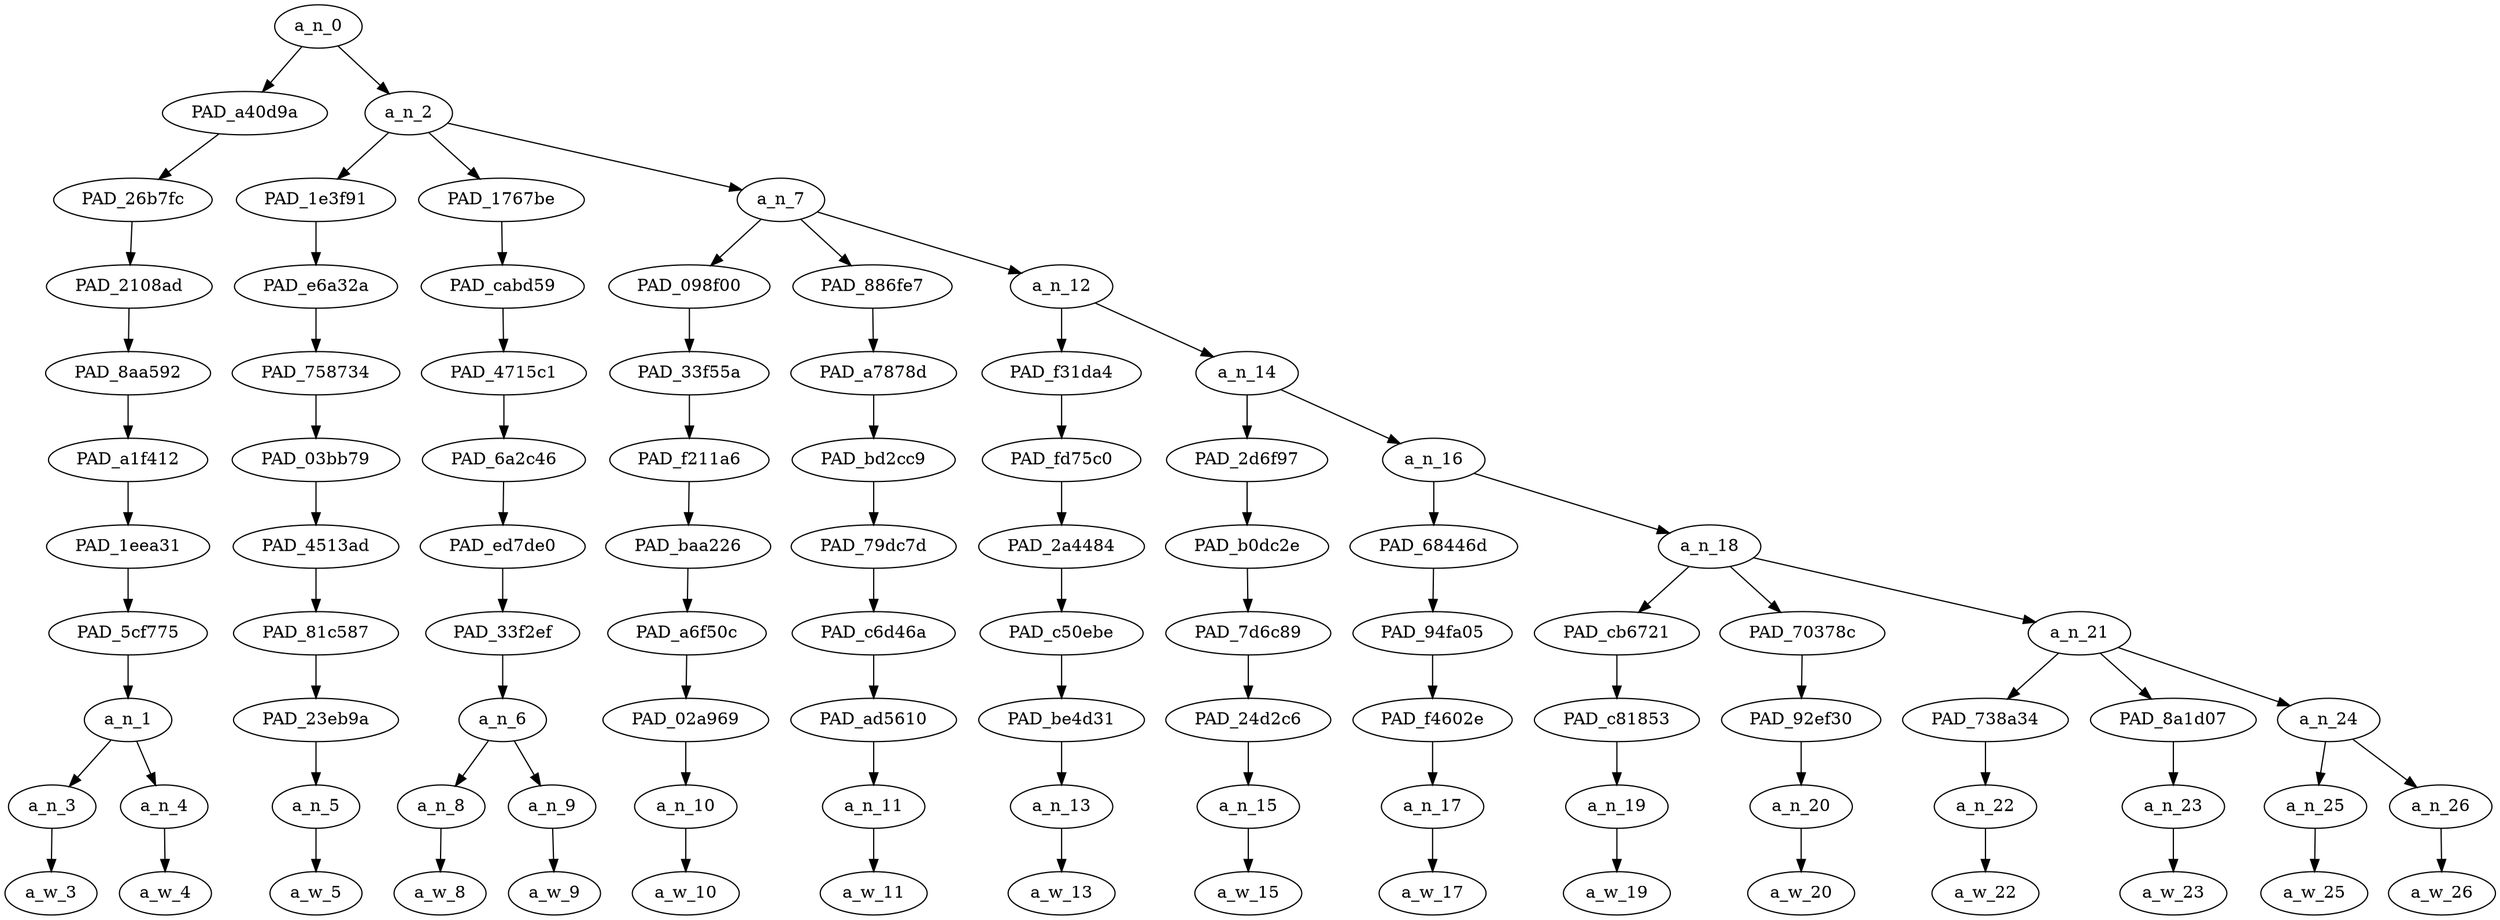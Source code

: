 strict digraph "" {
	a_n_0	[div_dir=1,
		index=0,
		level=10,
		pos="2.2249228395061733,10!",
		text_span="[0, 1, 2, 3, 4, 5, 6, 7, 8, 9, 10, 11, 12, 13, 14, 15]",
		value=1.00000003];
	PAD_a40d9a	[div_dir=1,
		index=0,
		level=9,
		pos="0.5,9!",
		text_span="[0, 1]",
		value=0.49340712];
	a_n_0 -> PAD_a40d9a;
	a_n_2	[div_dir=1,
		index=1,
		level=9,
		pos="3.949845679012346,9!",
		text_span="[2, 3, 4, 5, 6, 7, 8, 9, 10, 11, 12, 13, 14, 15]",
		value=0.50649350];
	a_n_0 -> a_n_2;
	PAD_26b7fc	[div_dir=1,
		index=0,
		level=8,
		pos="0.5,8!",
		text_span="[0, 1]",
		value=0.49340712];
	PAD_a40d9a -> PAD_26b7fc;
	PAD_2108ad	[div_dir=1,
		index=0,
		level=7,
		pos="0.5,7!",
		text_span="[0, 1]",
		value=0.49340712];
	PAD_26b7fc -> PAD_2108ad;
	PAD_8aa592	[div_dir=1,
		index=0,
		level=6,
		pos="0.5,6!",
		text_span="[0, 1]",
		value=0.49340712];
	PAD_2108ad -> PAD_8aa592;
	PAD_a1f412	[div_dir=1,
		index=0,
		level=5,
		pos="0.5,5!",
		text_span="[0, 1]",
		value=0.49340712];
	PAD_8aa592 -> PAD_a1f412;
	PAD_1eea31	[div_dir=1,
		index=0,
		level=4,
		pos="0.5,4!",
		text_span="[0, 1]",
		value=0.49340712];
	PAD_a1f412 -> PAD_1eea31;
	PAD_5cf775	[div_dir=1,
		index=0,
		level=3,
		pos="0.5,3!",
		text_span="[0, 1]",
		value=0.49340712];
	PAD_1eea31 -> PAD_5cf775;
	a_n_1	[div_dir=1,
		index=0,
		level=2,
		pos="0.5,2!",
		text_span="[0, 1]",
		value=0.49340712];
	PAD_5cf775 -> a_n_1;
	a_n_3	[div_dir=-1,
		index=0,
		level=1,
		pos="0.0,1!",
		text_span="[0]",
		value=0.07303637];
	a_n_1 -> a_n_3;
	a_n_4	[div_dir=1,
		index=1,
		level=1,
		pos="1.0,1!",
		text_span="[1]",
		value=0.42032768];
	a_n_1 -> a_n_4;
	a_w_3	[div_dir=0,
		index=0,
		level=0,
		pos="0,0!",
		text_span="[0]",
		value=you];
	a_n_3 -> a_w_3;
	a_w_4	[div_dir=0,
		index=1,
		level=0,
		pos="1,0!",
		text_span="[1]",
		value=niggas];
	a_n_4 -> a_w_4;
	PAD_1e3f91	[div_dir=1,
		index=1,
		level=8,
		pos="2.0,8!",
		text_span="[2]",
		value=0.04601498];
	a_n_2 -> PAD_1e3f91;
	PAD_1767be	[div_dir=-1,
		index=2,
		level=8,
		pos="3.5,8!",
		text_span="[3, 4]",
		value=0.11412820];
	a_n_2 -> PAD_1767be;
	a_n_7	[div_dir=1,
		index=3,
		level=8,
		pos="6.349537037037037,8!",
		text_span="[5, 6, 7, 8, 9, 10, 11, 12, 13, 14, 15]",
		value=0.34626061];
	a_n_2 -> a_n_7;
	PAD_e6a32a	[div_dir=1,
		index=1,
		level=7,
		pos="2.0,7!",
		text_span="[2]",
		value=0.04601498];
	PAD_1e3f91 -> PAD_e6a32a;
	PAD_758734	[div_dir=1,
		index=1,
		level=6,
		pos="2.0,6!",
		text_span="[2]",
		value=0.04601498];
	PAD_e6a32a -> PAD_758734;
	PAD_03bb79	[div_dir=1,
		index=1,
		level=5,
		pos="2.0,5!",
		text_span="[2]",
		value=0.04601498];
	PAD_758734 -> PAD_03bb79;
	PAD_4513ad	[div_dir=1,
		index=1,
		level=4,
		pos="2.0,4!",
		text_span="[2]",
		value=0.04601498];
	PAD_03bb79 -> PAD_4513ad;
	PAD_81c587	[div_dir=1,
		index=1,
		level=3,
		pos="2.0,3!",
		text_span="[2]",
		value=0.04601498];
	PAD_4513ad -> PAD_81c587;
	PAD_23eb9a	[div_dir=1,
		index=1,
		level=2,
		pos="2.0,2!",
		text_span="[2]",
		value=0.04601498];
	PAD_81c587 -> PAD_23eb9a;
	a_n_5	[div_dir=1,
		index=2,
		level=1,
		pos="2.0,1!",
		text_span="[2]",
		value=0.04601498];
	PAD_23eb9a -> a_n_5;
	a_w_5	[div_dir=0,
		index=2,
		level=0,
		pos="2,0!",
		text_span="[2]",
		value=is];
	a_n_5 -> a_w_5;
	PAD_cabd59	[div_dir=-1,
		index=2,
		level=7,
		pos="3.5,7!",
		text_span="[3, 4]",
		value=0.11412820];
	PAD_1767be -> PAD_cabd59;
	PAD_4715c1	[div_dir=-1,
		index=2,
		level=6,
		pos="3.5,6!",
		text_span="[3, 4]",
		value=0.11412820];
	PAD_cabd59 -> PAD_4715c1;
	PAD_6a2c46	[div_dir=-1,
		index=2,
		level=5,
		pos="3.5,5!",
		text_span="[3, 4]",
		value=0.11412820];
	PAD_4715c1 -> PAD_6a2c46;
	PAD_ed7de0	[div_dir=-1,
		index=2,
		level=4,
		pos="3.5,4!",
		text_span="[3, 4]",
		value=0.11412820];
	PAD_6a2c46 -> PAD_ed7de0;
	PAD_33f2ef	[div_dir=-1,
		index=2,
		level=3,
		pos="3.5,3!",
		text_span="[3, 4]",
		value=0.11412820];
	PAD_ed7de0 -> PAD_33f2ef;
	a_n_6	[div_dir=-1,
		index=2,
		level=2,
		pos="3.5,2!",
		text_span="[3, 4]",
		value=0.11412820];
	PAD_33f2ef -> a_n_6;
	a_n_8	[div_dir=-1,
		index=3,
		level=1,
		pos="3.0,1!",
		text_span="[3]",
		value=0.05738592];
	a_n_6 -> a_n_8;
	a_n_9	[div_dir=1,
		index=4,
		level=1,
		pos="4.0,1!",
		text_span="[4]",
		value=0.05673557];
	a_n_6 -> a_n_9;
	a_w_8	[div_dir=0,
		index=3,
		level=0,
		pos="3,0!",
		text_span="[3]",
		value=fake];
	a_n_8 -> a_w_8;
	a_w_9	[div_dir=0,
		index=4,
		level=0,
		pos="4,0!",
		text_span="[4]",
		value=asl];
	a_n_9 -> a_w_9;
	PAD_098f00	[div_dir=1,
		index=3,
		level=7,
		pos="5.0,7!",
		text_span="[5]",
		value=0.02299051];
	a_n_7 -> PAD_098f00;
	PAD_886fe7	[div_dir=-1,
		index=4,
		level=7,
		pos="6.0,7!",
		text_span="[6]",
		value=0.03512388];
	a_n_7 -> PAD_886fe7;
	a_n_12	[div_dir=1,
		index=5,
		level=7,
		pos="8.04861111111111,7!",
		text_span="[7, 8, 9, 10, 11, 12, 13, 14, 15]",
		value=0.28813379];
	a_n_7 -> a_n_12;
	PAD_33f55a	[div_dir=1,
		index=3,
		level=6,
		pos="5.0,6!",
		text_span="[5]",
		value=0.02299051];
	PAD_098f00 -> PAD_33f55a;
	PAD_f211a6	[div_dir=1,
		index=3,
		level=5,
		pos="5.0,5!",
		text_span="[5]",
		value=0.02299051];
	PAD_33f55a -> PAD_f211a6;
	PAD_baa226	[div_dir=1,
		index=3,
		level=4,
		pos="5.0,4!",
		text_span="[5]",
		value=0.02299051];
	PAD_f211a6 -> PAD_baa226;
	PAD_a6f50c	[div_dir=1,
		index=3,
		level=3,
		pos="5.0,3!",
		text_span="[5]",
		value=0.02299051];
	PAD_baa226 -> PAD_a6f50c;
	PAD_02a969	[div_dir=1,
		index=3,
		level=2,
		pos="5.0,2!",
		text_span="[5]",
		value=0.02299051];
	PAD_a6f50c -> PAD_02a969;
	a_n_10	[div_dir=1,
		index=5,
		level=1,
		pos="5.0,1!",
		text_span="[5]",
		value=0.02299051];
	PAD_02a969 -> a_n_10;
	a_w_10	[div_dir=0,
		index=5,
		level=0,
		pos="5,0!",
		text_span="[5]",
		value=that];
	a_n_10 -> a_w_10;
	PAD_a7878d	[div_dir=-1,
		index=4,
		level=6,
		pos="6.0,6!",
		text_span="[6]",
		value=0.03512388];
	PAD_886fe7 -> PAD_a7878d;
	PAD_bd2cc9	[div_dir=-1,
		index=4,
		level=5,
		pos="6.0,5!",
		text_span="[6]",
		value=0.03512388];
	PAD_a7878d -> PAD_bd2cc9;
	PAD_79dc7d	[div_dir=-1,
		index=4,
		level=4,
		pos="6.0,4!",
		text_span="[6]",
		value=0.03512388];
	PAD_bd2cc9 -> PAD_79dc7d;
	PAD_c6d46a	[div_dir=-1,
		index=4,
		level=3,
		pos="6.0,3!",
		text_span="[6]",
		value=0.03512388];
	PAD_79dc7d -> PAD_c6d46a;
	PAD_ad5610	[div_dir=-1,
		index=4,
		level=2,
		pos="6.0,2!",
		text_span="[6]",
		value=0.03512388];
	PAD_c6d46a -> PAD_ad5610;
	a_n_11	[div_dir=-1,
		index=6,
		level=1,
		pos="6.0,1!",
		text_span="[6]",
		value=0.03512388];
	PAD_ad5610 -> a_n_11;
	a_w_11	[div_dir=0,
		index=6,
		level=0,
		pos="6,0!",
		text_span="[6]",
		value=’];
	a_n_11 -> a_w_11;
	PAD_f31da4	[div_dir=-1,
		index=5,
		level=6,
		pos="7.0,6!",
		text_span="[7]",
		value=0.02779821];
	a_n_12 -> PAD_f31da4;
	a_n_14	[div_dir=1,
		index=6,
		level=6,
		pos="9.097222222222221,6!",
		text_span="[8, 9, 10, 11, 12, 13, 14, 15]",
		value=0.26030204];
	a_n_12 -> a_n_14;
	PAD_fd75c0	[div_dir=-1,
		index=5,
		level=5,
		pos="7.0,5!",
		text_span="[7]",
		value=0.02779821];
	PAD_f31da4 -> PAD_fd75c0;
	PAD_2a4484	[div_dir=-1,
		index=5,
		level=4,
		pos="7.0,4!",
		text_span="[7]",
		value=0.02779821];
	PAD_fd75c0 -> PAD_2a4484;
	PAD_c50ebe	[div_dir=-1,
		index=5,
		level=3,
		pos="7.0,3!",
		text_span="[7]",
		value=0.02779821];
	PAD_2a4484 -> PAD_c50ebe;
	PAD_be4d31	[div_dir=-1,
		index=5,
		level=2,
		pos="7.0,2!",
		text_span="[7]",
		value=0.02779821];
	PAD_c50ebe -> PAD_be4d31;
	a_n_13	[div_dir=-1,
		index=7,
		level=1,
		pos="7.0,1!",
		text_span="[7]",
		value=0.02779821];
	PAD_be4d31 -> a_n_13;
	a_w_13	[div_dir=0,
		index=7,
		level=0,
		pos="7,0!",
		text_span="[7]",
		value=why];
	a_n_13 -> a_w_13;
	PAD_2d6f97	[div_dir=1,
		index=6,
		level=5,
		pos="8.0,5!",
		text_span="[8]",
		value=0.02681891];
	a_n_14 -> PAD_2d6f97;
	a_n_16	[div_dir=1,
		index=7,
		level=5,
		pos="10.194444444444443,5!",
		text_span="[9, 10, 11, 12, 13, 14, 15]",
		value=0.23339953];
	a_n_14 -> a_n_16;
	PAD_b0dc2e	[div_dir=1,
		index=6,
		level=4,
		pos="8.0,4!",
		text_span="[8]",
		value=0.02681891];
	PAD_2d6f97 -> PAD_b0dc2e;
	PAD_7d6c89	[div_dir=1,
		index=6,
		level=3,
		pos="8.0,3!",
		text_span="[8]",
		value=0.02681891];
	PAD_b0dc2e -> PAD_7d6c89;
	PAD_24d2c6	[div_dir=1,
		index=6,
		level=2,
		pos="8.0,2!",
		text_span="[8]",
		value=0.02681891];
	PAD_7d6c89 -> PAD_24d2c6;
	a_n_15	[div_dir=1,
		index=8,
		level=1,
		pos="8.0,1!",
		text_span="[8]",
		value=0.02681891];
	PAD_24d2c6 -> a_n_15;
	a_w_15	[div_dir=0,
		index=8,
		level=0,
		pos="8,0!",
		text_span="[8]",
		value=you1];
	a_n_15 -> a_w_15;
	PAD_68446d	[div_dir=1,
		index=7,
		level=4,
		pos="9.0,4!",
		text_span="[9]",
		value=0.02560467];
	a_n_16 -> PAD_68446d;
	a_n_18	[div_dir=1,
		index=8,
		level=4,
		pos="11.388888888888888,4!",
		text_span="[10, 11, 12, 13, 14, 15]",
		value=0.20773381];
	a_n_16 -> a_n_18;
	PAD_94fa05	[div_dir=1,
		index=7,
		level=3,
		pos="9.0,3!",
		text_span="[9]",
		value=0.02560467];
	PAD_68446d -> PAD_94fa05;
	PAD_f4602e	[div_dir=1,
		index=7,
		level=2,
		pos="9.0,2!",
		text_span="[9]",
		value=0.02560467];
	PAD_94fa05 -> PAD_f4602e;
	a_n_17	[div_dir=1,
		index=9,
		level=1,
		pos="9.0,1!",
		text_span="[9]",
		value=0.02560467];
	PAD_f4602e -> a_n_17;
	a_w_17	[div_dir=0,
		index=9,
		level=0,
		pos="9,0!",
		text_span="[9]",
		value=don];
	a_n_17 -> a_w_17;
	PAD_cb6721	[div_dir=-1,
		index=8,
		level=3,
		pos="10.0,3!",
		text_span="[10]",
		value=0.03259675];
	a_n_18 -> PAD_cb6721;
	PAD_70378c	[div_dir=1,
		index=9,
		level=3,
		pos="11.0,3!",
		text_span="[11]",
		value=0.02111992];
	a_n_18 -> PAD_70378c;
	a_n_21	[div_dir=1,
		index=10,
		level=3,
		pos="13.166666666666666,3!",
		text_span="[12, 13, 14, 15]",
		value=0.15397283];
	a_n_18 -> a_n_21;
	PAD_c81853	[div_dir=-1,
		index=8,
		level=2,
		pos="10.0,2!",
		text_span="[10]",
		value=0.03259675];
	PAD_cb6721 -> PAD_c81853;
	a_n_19	[div_dir=-1,
		index=10,
		level=1,
		pos="10.0,1!",
		text_span="[10]",
		value=0.03259675];
	PAD_c81853 -> a_n_19;
	a_w_19	[div_dir=0,
		index=10,
		level=0,
		pos="10,0!",
		text_span="[10]",
		value=’1];
	a_n_19 -> a_w_19;
	PAD_92ef30	[div_dir=1,
		index=9,
		level=2,
		pos="11.0,2!",
		text_span="[11]",
		value=0.02111992];
	PAD_70378c -> PAD_92ef30;
	a_n_20	[div_dir=1,
		index=11,
		level=1,
		pos="11.0,1!",
		text_span="[11]",
		value=0.02111992];
	PAD_92ef30 -> a_n_20;
	a_w_20	[div_dir=0,
		index=11,
		level=0,
		pos="11,0!",
		text_span="[11]",
		value=t];
	a_n_20 -> a_w_20;
	PAD_738a34	[div_dir=1,
		index=10,
		level=2,
		pos="12.0,2!",
		text_span="[12]",
		value=0.03211434];
	a_n_21 -> PAD_738a34;
	PAD_8a1d07	[div_dir=-1,
		index=11,
		level=2,
		pos="13.0,2!",
		text_span="[13]",
		value=0.04066036];
	a_n_21 -> PAD_8a1d07;
	a_n_24	[div_dir=1,
		index=12,
		level=2,
		pos="14.5,2!",
		text_span="[14, 15]",
		value=0.08112991];
	a_n_21 -> a_n_24;
	a_n_22	[div_dir=1,
		index=12,
		level=1,
		pos="12.0,1!",
		text_span="[12]",
		value=0.03211434];
	PAD_738a34 -> a_n_22;
	a_w_22	[div_dir=0,
		index=12,
		level=0,
		pos="12,0!",
		text_span="[12]",
		value=see];
	a_n_22 -> a_w_22;
	a_n_23	[div_dir=-1,
		index=13,
		level=1,
		pos="13.0,1!",
		text_span="[13]",
		value=0.04066036];
	PAD_8a1d07 -> a_n_23;
	a_w_23	[div_dir=0,
		index=13,
		level=0,
		pos="13,0!",
		text_span="[13]",
		value=none];
	a_n_23 -> a_w_23;
	a_n_25	[div_dir=-1,
		index=14,
		level=1,
		pos="14.0,1!",
		text_span="[14]",
		value=0.04667819];
	a_n_24 -> a_n_25;
	a_n_26	[div_dir=1,
		index=15,
		level=1,
		pos="15.0,1!",
		text_span="[15]",
		value=0.03437545];
	a_n_24 -> a_n_26;
	a_w_25	[div_dir=0,
		index=14,
		level=0,
		pos="14,0!",
		text_span="[14]",
		value=round];
	a_n_25 -> a_w_25;
	a_w_26	[div_dir=0,
		index=15,
		level=0,
		pos="15,0!",
		text_span="[15]",
		value=me];
	a_n_26 -> a_w_26;
}
